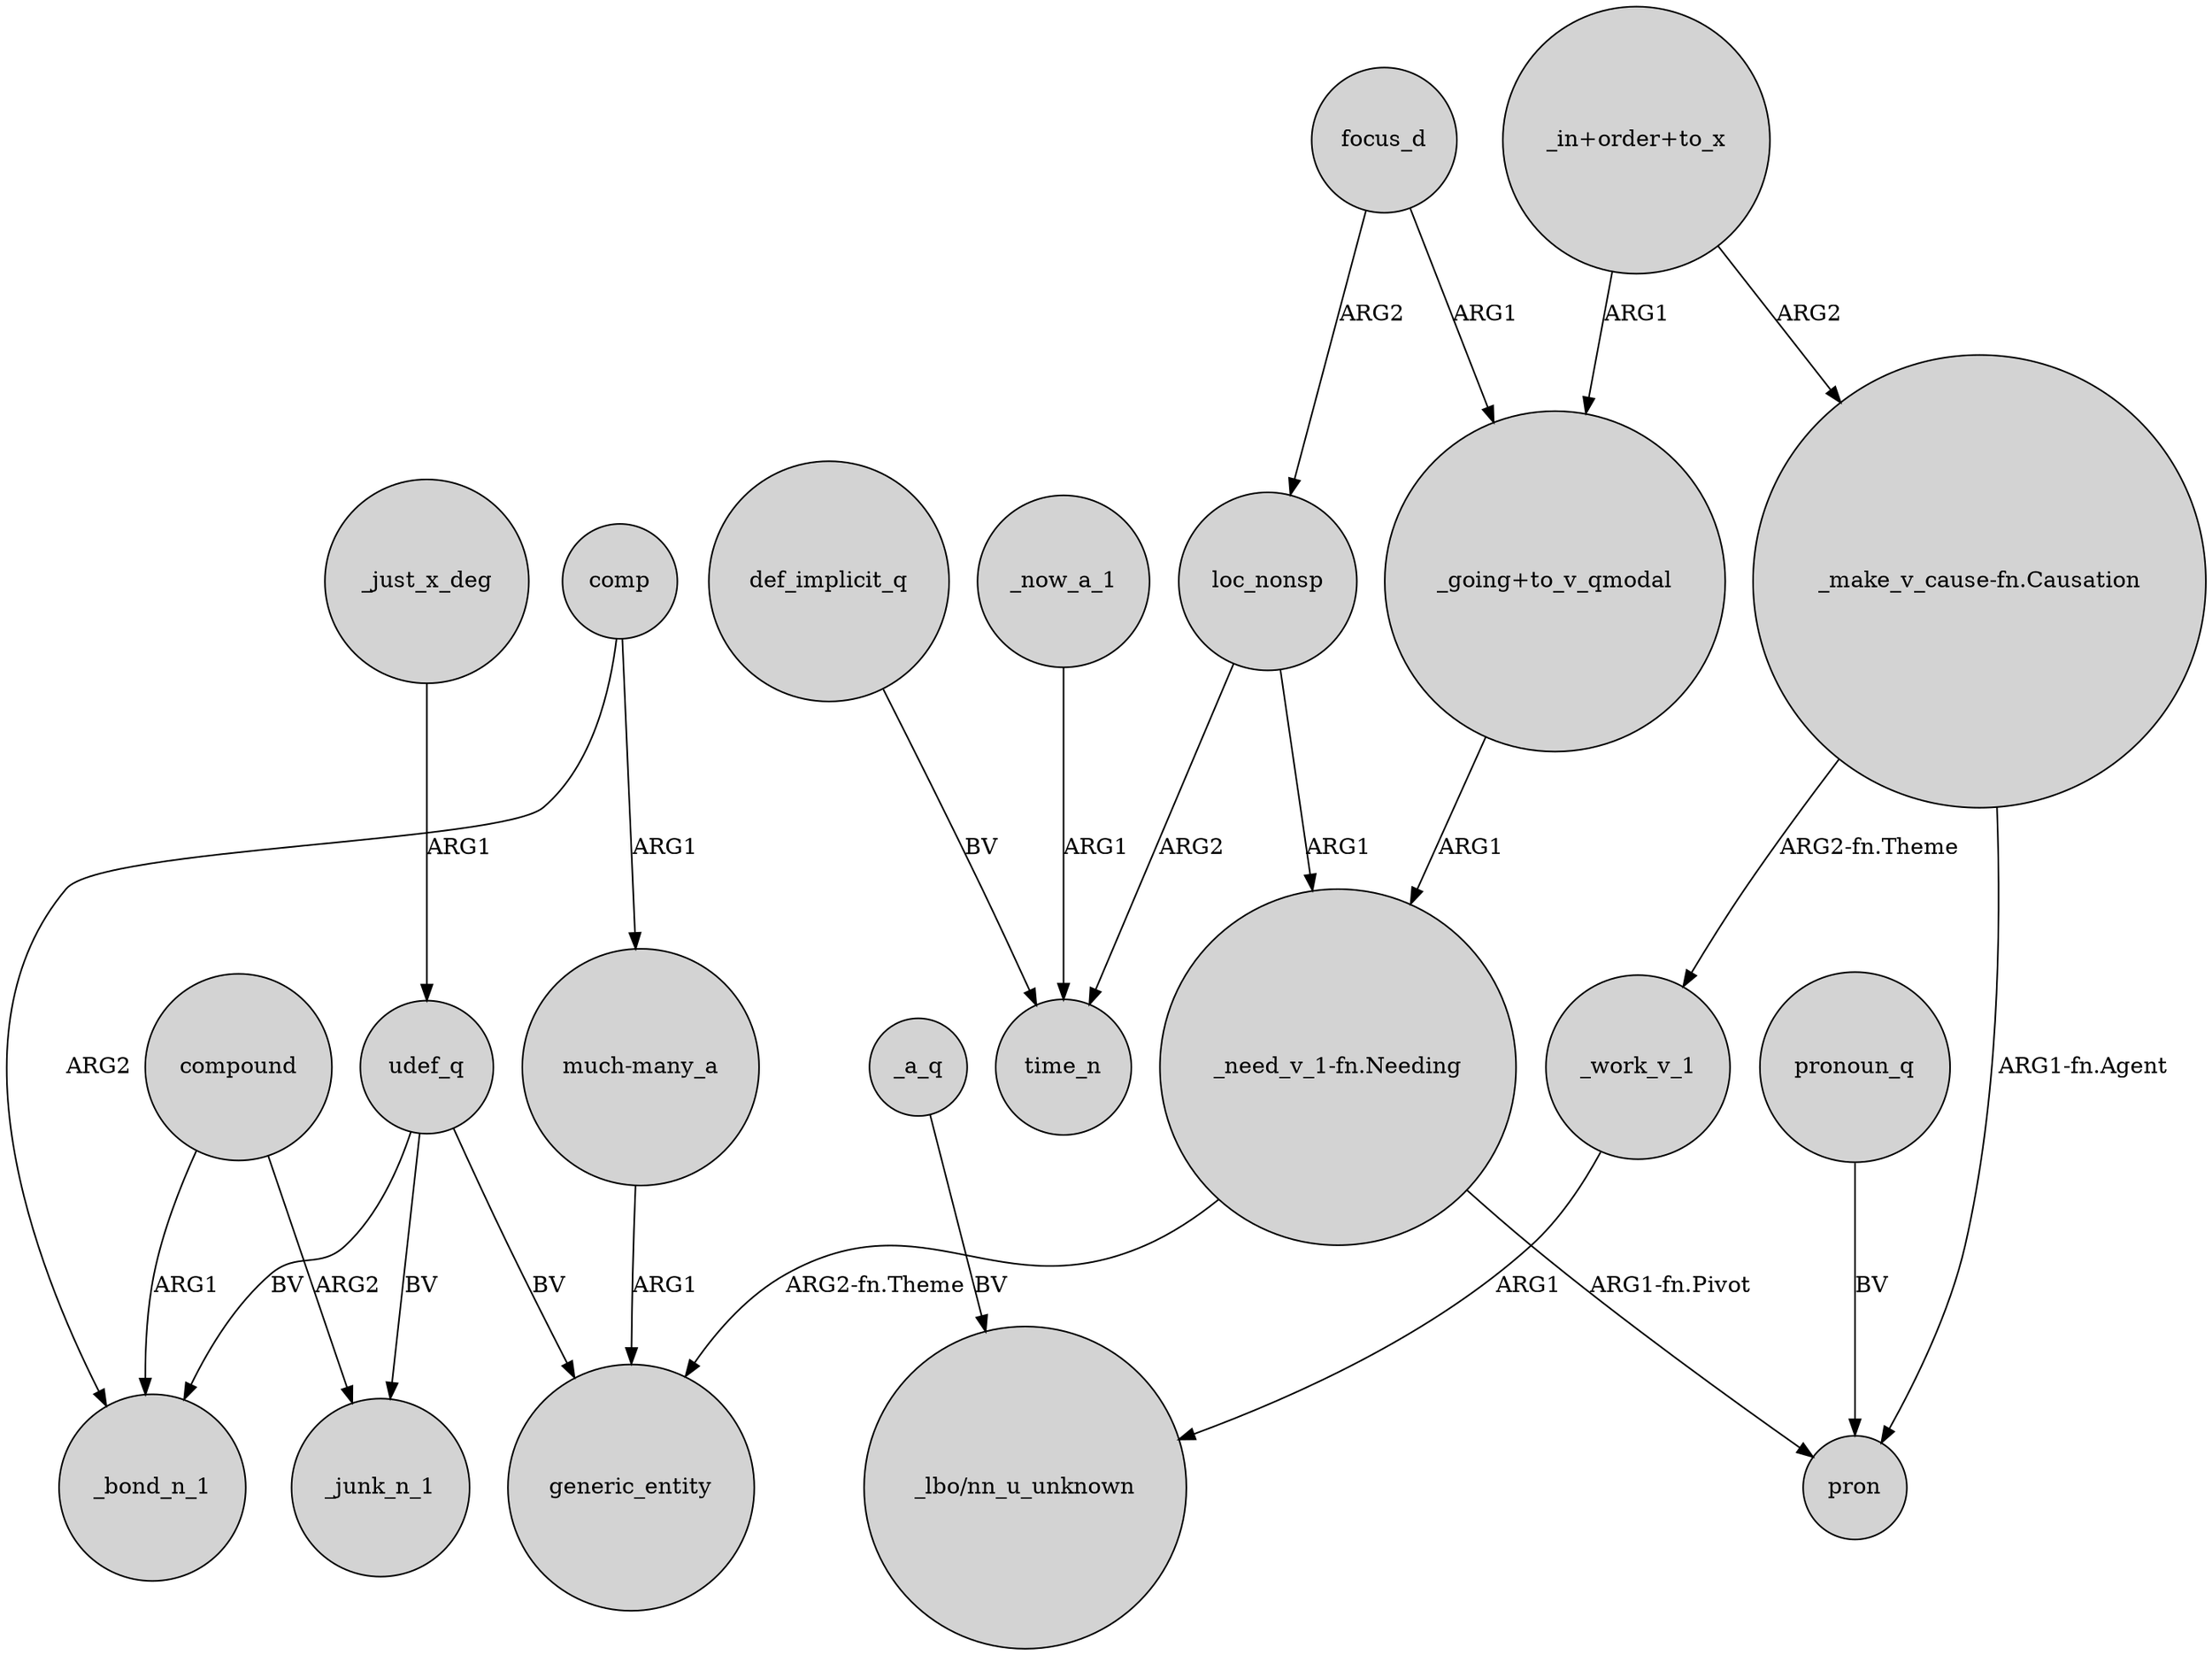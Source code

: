 digraph {
	node [shape=circle style=filled]
	focus_d -> loc_nonsp [label=ARG2]
	"_need_v_1-fn.Needing" -> generic_entity [label="ARG2-fn.Theme"]
	_just_x_deg -> udef_q [label=ARG1]
	_work_v_1 -> "_lbo/nn_u_unknown" [label=ARG1]
	"_in+order+to_x" -> "_make_v_cause-fn.Causation" [label=ARG2]
	udef_q -> generic_entity [label=BV]
	"much-many_a" -> generic_entity [label=ARG1]
	compound -> _bond_n_1 [label=ARG1]
	_a_q -> "_lbo/nn_u_unknown" [label=BV]
	"_make_v_cause-fn.Causation" -> _work_v_1 [label="ARG2-fn.Theme"]
	compound -> _junk_n_1 [label=ARG2]
	"_going+to_v_qmodal" -> "_need_v_1-fn.Needing" [label=ARG1]
	loc_nonsp -> time_n [label=ARG2]
	udef_q -> _junk_n_1 [label=BV]
	pronoun_q -> pron [label=BV]
	"_in+order+to_x" -> "_going+to_v_qmodal" [label=ARG1]
	udef_q -> _bond_n_1 [label=BV]
	loc_nonsp -> "_need_v_1-fn.Needing" [label=ARG1]
	comp -> "much-many_a" [label=ARG1]
	"_need_v_1-fn.Needing" -> pron [label="ARG1-fn.Pivot"]
	comp -> _bond_n_1 [label=ARG2]
	_now_a_1 -> time_n [label=ARG1]
	"_make_v_cause-fn.Causation" -> pron [label="ARG1-fn.Agent"]
	focus_d -> "_going+to_v_qmodal" [label=ARG1]
	def_implicit_q -> time_n [label=BV]
}
